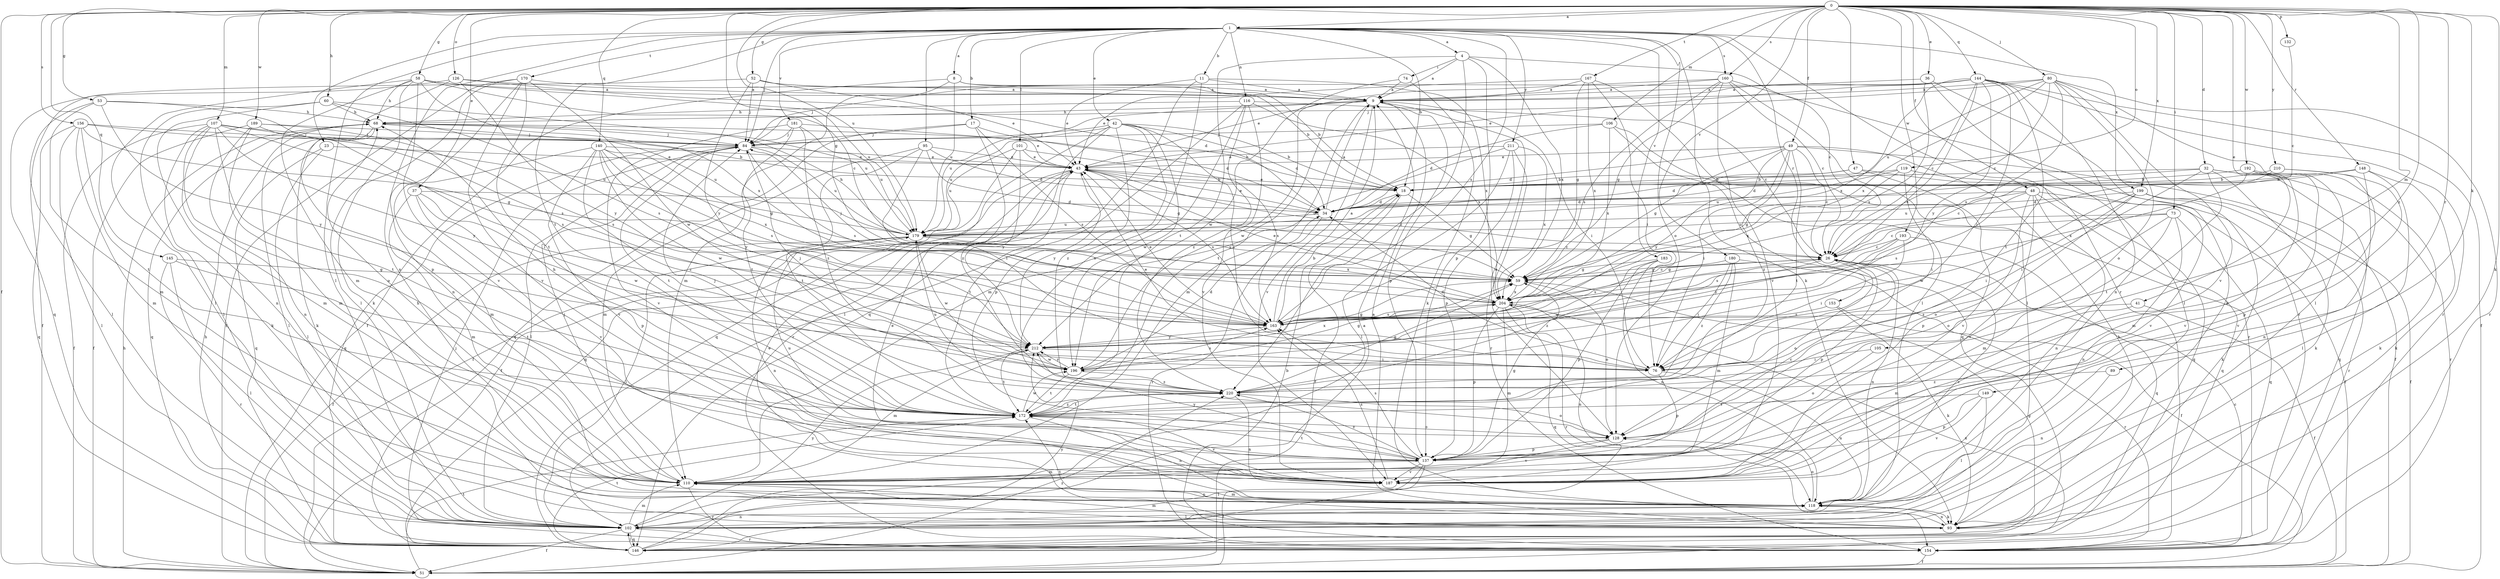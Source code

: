 strict digraph  {
0;
1;
4;
8;
9;
11;
17;
18;
23;
26;
32;
34;
36;
37;
41;
42;
43;
47;
48;
49;
51;
52;
53;
58;
59;
60;
68;
73;
74;
76;
80;
84;
89;
93;
95;
101;
102;
105;
106;
107;
110;
116;
118;
119;
126;
128;
132;
137;
140;
144;
145;
146;
148;
149;
153;
154;
156;
160;
163;
167;
170;
172;
179;
180;
181;
183;
187;
189;
192;
193;
196;
199;
204;
210;
211;
212;
220;
0 -> 1  [label=a];
0 -> 32  [label=d];
0 -> 36  [label=e];
0 -> 37  [label=e];
0 -> 41  [label=e];
0 -> 47  [label=f];
0 -> 48  [label=f];
0 -> 49  [label=f];
0 -> 51  [label=f];
0 -> 52  [label=g];
0 -> 53  [label=g];
0 -> 58  [label=g];
0 -> 59  [label=g];
0 -> 60  [label=h];
0 -> 73  [label=i];
0 -> 80  [label=j];
0 -> 89  [label=k];
0 -> 93  [label=k];
0 -> 105  [label=m];
0 -> 106  [label=m];
0 -> 107  [label=m];
0 -> 119  [label=o];
0 -> 126  [label=o];
0 -> 132  [label=p];
0 -> 140  [label=q];
0 -> 144  [label=q];
0 -> 145  [label=q];
0 -> 148  [label=r];
0 -> 149  [label=r];
0 -> 156  [label=s];
0 -> 160  [label=s];
0 -> 167  [label=t];
0 -> 179  [label=u];
0 -> 180  [label=v];
0 -> 189  [label=w];
0 -> 192  [label=w];
0 -> 193  [label=w];
0 -> 199  [label=x];
0 -> 210  [label=y];
0 -> 220  [label=z];
1 -> 4  [label=a];
1 -> 8  [label=a];
1 -> 11  [label=b];
1 -> 17  [label=b];
1 -> 18  [label=b];
1 -> 23  [label=c];
1 -> 42  [label=e];
1 -> 84  [label=j];
1 -> 93  [label=k];
1 -> 95  [label=l];
1 -> 101  [label=l];
1 -> 102  [label=l];
1 -> 116  [label=n];
1 -> 118  [label=n];
1 -> 128  [label=o];
1 -> 153  [label=r];
1 -> 154  [label=r];
1 -> 160  [label=s];
1 -> 163  [label=s];
1 -> 170  [label=t];
1 -> 172  [label=t];
1 -> 181  [label=v];
1 -> 183  [label=v];
1 -> 199  [label=x];
1 -> 211  [label=y];
4 -> 9  [label=a];
4 -> 26  [label=c];
4 -> 74  [label=i];
4 -> 137  [label=p];
4 -> 172  [label=t];
4 -> 204  [label=x];
4 -> 220  [label=z];
8 -> 9  [label=a];
8 -> 18  [label=b];
8 -> 51  [label=f];
8 -> 110  [label=m];
8 -> 179  [label=u];
9 -> 68  [label=h];
9 -> 76  [label=i];
9 -> 110  [label=m];
9 -> 128  [label=o];
9 -> 137  [label=p];
9 -> 172  [label=t];
9 -> 179  [label=u];
9 -> 187  [label=v];
9 -> 196  [label=w];
11 -> 9  [label=a];
11 -> 43  [label=e];
11 -> 128  [label=o];
11 -> 146  [label=q];
11 -> 204  [label=x];
17 -> 34  [label=d];
17 -> 84  [label=j];
17 -> 146  [label=q];
17 -> 163  [label=s];
17 -> 220  [label=z];
18 -> 34  [label=d];
18 -> 43  [label=e];
18 -> 51  [label=f];
18 -> 59  [label=g];
18 -> 68  [label=h];
23 -> 43  [label=e];
23 -> 102  [label=l];
23 -> 146  [label=q];
26 -> 59  [label=g];
26 -> 118  [label=n];
26 -> 128  [label=o];
26 -> 137  [label=p];
26 -> 163  [label=s];
26 -> 196  [label=w];
32 -> 18  [label=b];
32 -> 59  [label=g];
32 -> 76  [label=i];
32 -> 93  [label=k];
32 -> 146  [label=q];
32 -> 154  [label=r];
32 -> 172  [label=t];
34 -> 9  [label=a];
34 -> 43  [label=e];
34 -> 154  [label=r];
34 -> 179  [label=u];
36 -> 9  [label=a];
36 -> 93  [label=k];
36 -> 102  [label=l];
36 -> 163  [label=s];
37 -> 34  [label=d];
37 -> 110  [label=m];
37 -> 137  [label=p];
37 -> 187  [label=v];
37 -> 196  [label=w];
41 -> 51  [label=f];
41 -> 110  [label=m];
41 -> 163  [label=s];
42 -> 18  [label=b];
42 -> 34  [label=d];
42 -> 76  [label=i];
42 -> 84  [label=j];
42 -> 137  [label=p];
42 -> 146  [label=q];
42 -> 154  [label=r];
42 -> 179  [label=u];
42 -> 196  [label=w];
42 -> 220  [label=z];
43 -> 18  [label=b];
43 -> 26  [label=c];
43 -> 51  [label=f];
43 -> 146  [label=q];
43 -> 163  [label=s];
43 -> 172  [label=t];
43 -> 212  [label=y];
47 -> 18  [label=b];
47 -> 34  [label=d];
47 -> 146  [label=q];
47 -> 187  [label=v];
48 -> 34  [label=d];
48 -> 51  [label=f];
48 -> 118  [label=n];
48 -> 128  [label=o];
48 -> 146  [label=q];
48 -> 163  [label=s];
48 -> 179  [label=u];
48 -> 187  [label=v];
49 -> 26  [label=c];
49 -> 34  [label=d];
49 -> 43  [label=e];
49 -> 51  [label=f];
49 -> 59  [label=g];
49 -> 76  [label=i];
49 -> 93  [label=k];
49 -> 172  [label=t];
49 -> 212  [label=y];
49 -> 220  [label=z];
51 -> 68  [label=h];
51 -> 172  [label=t];
51 -> 204  [label=x];
51 -> 220  [label=z];
52 -> 9  [label=a];
52 -> 18  [label=b];
52 -> 43  [label=e];
52 -> 84  [label=j];
52 -> 146  [label=q];
52 -> 212  [label=y];
53 -> 68  [label=h];
53 -> 102  [label=l];
53 -> 110  [label=m];
53 -> 163  [label=s];
53 -> 212  [label=y];
58 -> 9  [label=a];
58 -> 26  [label=c];
58 -> 68  [label=h];
58 -> 93  [label=k];
58 -> 102  [label=l];
58 -> 110  [label=m];
58 -> 179  [label=u];
58 -> 187  [label=v];
58 -> 204  [label=x];
59 -> 26  [label=c];
59 -> 84  [label=j];
59 -> 128  [label=o];
59 -> 204  [label=x];
60 -> 68  [label=h];
60 -> 102  [label=l];
60 -> 118  [label=n];
60 -> 163  [label=s];
60 -> 179  [label=u];
68 -> 84  [label=j];
68 -> 93  [label=k];
68 -> 102  [label=l];
68 -> 146  [label=q];
68 -> 179  [label=u];
73 -> 26  [label=c];
73 -> 110  [label=m];
73 -> 118  [label=n];
73 -> 128  [label=o];
73 -> 146  [label=q];
73 -> 179  [label=u];
74 -> 9  [label=a];
74 -> 93  [label=k];
74 -> 196  [label=w];
76 -> 34  [label=d];
76 -> 43  [label=e];
76 -> 84  [label=j];
76 -> 118  [label=n];
76 -> 137  [label=p];
80 -> 9  [label=a];
80 -> 26  [label=c];
80 -> 84  [label=j];
80 -> 102  [label=l];
80 -> 128  [label=o];
80 -> 154  [label=r];
80 -> 163  [label=s];
80 -> 179  [label=u];
80 -> 187  [label=v];
80 -> 204  [label=x];
84 -> 43  [label=e];
84 -> 102  [label=l];
84 -> 146  [label=q];
84 -> 163  [label=s];
84 -> 172  [label=t];
84 -> 179  [label=u];
89 -> 118  [label=n];
89 -> 220  [label=z];
93 -> 9  [label=a];
93 -> 43  [label=e];
93 -> 110  [label=m];
93 -> 118  [label=n];
93 -> 172  [label=t];
95 -> 34  [label=d];
95 -> 43  [label=e];
95 -> 59  [label=g];
95 -> 76  [label=i];
95 -> 110  [label=m];
95 -> 172  [label=t];
101 -> 43  [label=e];
101 -> 51  [label=f];
101 -> 163  [label=s];
101 -> 179  [label=u];
101 -> 212  [label=y];
102 -> 51  [label=f];
102 -> 110  [label=m];
102 -> 118  [label=n];
102 -> 146  [label=q];
102 -> 154  [label=r];
102 -> 212  [label=y];
105 -> 76  [label=i];
105 -> 128  [label=o];
106 -> 34  [label=d];
106 -> 84  [label=j];
106 -> 146  [label=q];
106 -> 154  [label=r];
106 -> 204  [label=x];
107 -> 51  [label=f];
107 -> 84  [label=j];
107 -> 93  [label=k];
107 -> 110  [label=m];
107 -> 128  [label=o];
107 -> 163  [label=s];
107 -> 172  [label=t];
107 -> 179  [label=u];
107 -> 212  [label=y];
110 -> 68  [label=h];
110 -> 84  [label=j];
110 -> 118  [label=n];
110 -> 154  [label=r];
116 -> 26  [label=c];
116 -> 68  [label=h];
116 -> 102  [label=l];
116 -> 110  [label=m];
116 -> 187  [label=v];
116 -> 204  [label=x];
116 -> 220  [label=z];
118 -> 26  [label=c];
118 -> 93  [label=k];
118 -> 102  [label=l];
118 -> 110  [label=m];
118 -> 128  [label=o];
119 -> 18  [label=b];
119 -> 76  [label=i];
119 -> 179  [label=u];
119 -> 187  [label=v];
119 -> 204  [label=x];
126 -> 9  [label=a];
126 -> 34  [label=d];
126 -> 51  [label=f];
126 -> 137  [label=p];
126 -> 212  [label=y];
128 -> 137  [label=p];
128 -> 187  [label=v];
132 -> 26  [label=c];
137 -> 26  [label=c];
137 -> 51  [label=f];
137 -> 59  [label=g];
137 -> 102  [label=l];
137 -> 110  [label=m];
137 -> 163  [label=s];
137 -> 172  [label=t];
137 -> 179  [label=u];
137 -> 187  [label=v];
137 -> 212  [label=y];
137 -> 220  [label=z];
140 -> 43  [label=e];
140 -> 59  [label=g];
140 -> 110  [label=m];
140 -> 163  [label=s];
140 -> 187  [label=v];
140 -> 196  [label=w];
140 -> 204  [label=x];
140 -> 212  [label=y];
140 -> 220  [label=z];
144 -> 9  [label=a];
144 -> 26  [label=c];
144 -> 43  [label=e];
144 -> 51  [label=f];
144 -> 76  [label=i];
144 -> 84  [label=j];
144 -> 118  [label=n];
144 -> 154  [label=r];
144 -> 163  [label=s];
144 -> 172  [label=t];
144 -> 204  [label=x];
144 -> 212  [label=y];
145 -> 59  [label=g];
145 -> 102  [label=l];
145 -> 154  [label=r];
145 -> 172  [label=t];
146 -> 9  [label=a];
146 -> 59  [label=g];
146 -> 68  [label=h];
146 -> 102  [label=l];
146 -> 172  [label=t];
146 -> 212  [label=y];
148 -> 18  [label=b];
148 -> 26  [label=c];
148 -> 93  [label=k];
148 -> 102  [label=l];
148 -> 118  [label=n];
149 -> 102  [label=l];
149 -> 137  [label=p];
149 -> 172  [label=t];
149 -> 187  [label=v];
153 -> 93  [label=k];
153 -> 154  [label=r];
153 -> 163  [label=s];
154 -> 18  [label=b];
154 -> 26  [label=c];
154 -> 51  [label=f];
154 -> 84  [label=j];
156 -> 18  [label=b];
156 -> 59  [label=g];
156 -> 84  [label=j];
156 -> 102  [label=l];
156 -> 110  [label=m];
156 -> 146  [label=q];
156 -> 172  [label=t];
160 -> 9  [label=a];
160 -> 26  [label=c];
160 -> 43  [label=e];
160 -> 59  [label=g];
160 -> 102  [label=l];
160 -> 154  [label=r];
160 -> 163  [label=s];
160 -> 187  [label=v];
163 -> 9  [label=a];
163 -> 18  [label=b];
163 -> 43  [label=e];
163 -> 212  [label=y];
167 -> 9  [label=a];
167 -> 43  [label=e];
167 -> 59  [label=g];
167 -> 76  [label=i];
167 -> 102  [label=l];
167 -> 204  [label=x];
170 -> 9  [label=a];
170 -> 51  [label=f];
170 -> 102  [label=l];
170 -> 118  [label=n];
170 -> 172  [label=t];
170 -> 187  [label=v];
170 -> 196  [label=w];
172 -> 68  [label=h];
172 -> 84  [label=j];
172 -> 118  [label=n];
172 -> 128  [label=o];
172 -> 187  [label=v];
172 -> 196  [label=w];
172 -> 220  [label=z];
179 -> 26  [label=c];
179 -> 51  [label=f];
179 -> 68  [label=h];
179 -> 102  [label=l];
179 -> 118  [label=n];
179 -> 196  [label=w];
179 -> 204  [label=x];
180 -> 51  [label=f];
180 -> 59  [label=g];
180 -> 76  [label=i];
180 -> 110  [label=m];
180 -> 220  [label=z];
181 -> 43  [label=e];
181 -> 84  [label=j];
181 -> 172  [label=t];
181 -> 179  [label=u];
181 -> 187  [label=v];
181 -> 220  [label=z];
183 -> 59  [label=g];
183 -> 118  [label=n];
183 -> 137  [label=p];
183 -> 220  [label=z];
187 -> 43  [label=e];
187 -> 163  [label=s];
189 -> 51  [label=f];
189 -> 76  [label=i];
189 -> 84  [label=j];
189 -> 110  [label=m];
189 -> 118  [label=n];
189 -> 163  [label=s];
192 -> 18  [label=b];
192 -> 93  [label=k];
192 -> 110  [label=m];
192 -> 187  [label=v];
192 -> 204  [label=x];
193 -> 26  [label=c];
193 -> 76  [label=i];
193 -> 146  [label=q];
193 -> 163  [label=s];
193 -> 212  [label=y];
196 -> 34  [label=d];
196 -> 59  [label=g];
196 -> 163  [label=s];
196 -> 172  [label=t];
196 -> 212  [label=y];
196 -> 220  [label=z];
199 -> 34  [label=d];
199 -> 51  [label=f];
199 -> 76  [label=i];
199 -> 93  [label=k];
199 -> 137  [label=p];
199 -> 154  [label=r];
199 -> 196  [label=w];
204 -> 26  [label=c];
204 -> 43  [label=e];
204 -> 110  [label=m];
204 -> 118  [label=n];
204 -> 137  [label=p];
204 -> 146  [label=q];
204 -> 154  [label=r];
204 -> 163  [label=s];
210 -> 18  [label=b];
210 -> 34  [label=d];
210 -> 137  [label=p];
210 -> 187  [label=v];
211 -> 43  [label=e];
211 -> 102  [label=l];
211 -> 137  [label=p];
211 -> 154  [label=r];
211 -> 204  [label=x];
211 -> 212  [label=y];
212 -> 59  [label=g];
212 -> 76  [label=i];
212 -> 110  [label=m];
212 -> 172  [label=t];
212 -> 196  [label=w];
212 -> 204  [label=x];
220 -> 59  [label=g];
220 -> 118  [label=n];
220 -> 128  [label=o];
220 -> 172  [label=t];
220 -> 179  [label=u];
}
